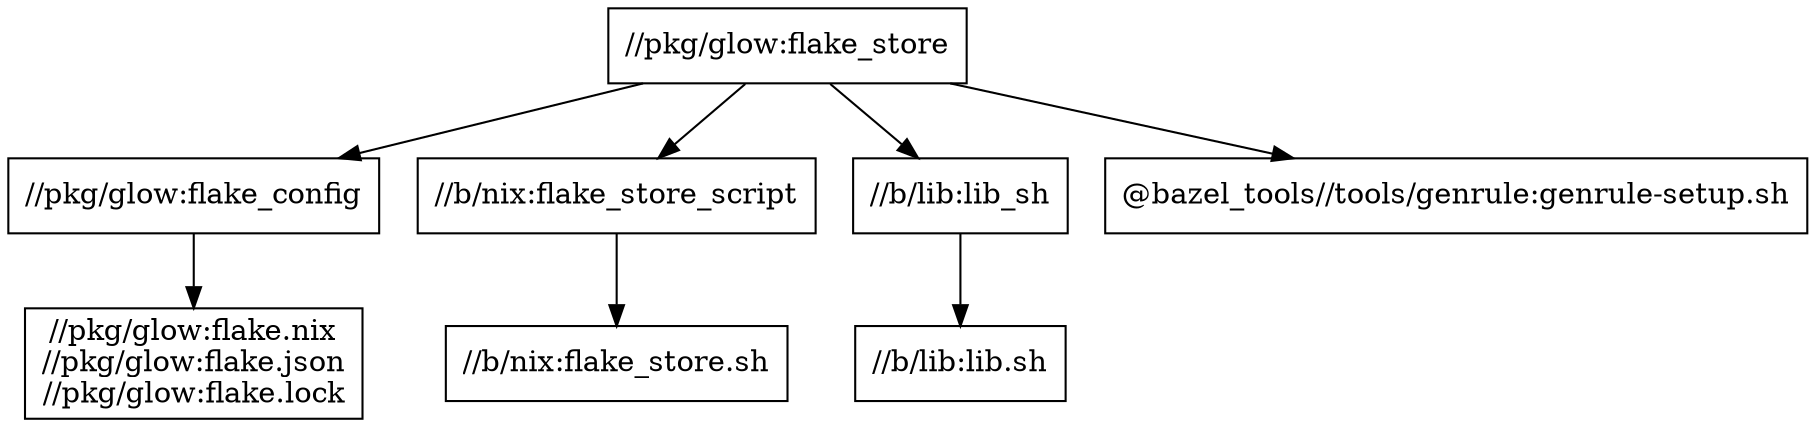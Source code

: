 digraph mygraph {
  node [shape=box];
  "//pkg/glow:flake_store"
  "//pkg/glow:flake_store" -> "//pkg/glow:flake_config"
  "//pkg/glow:flake_store" -> "//b/nix:flake_store_script"
  "//pkg/glow:flake_store" -> "//b/lib:lib_sh"
  "//pkg/glow:flake_store" -> "@bazel_tools//tools/genrule:genrule-setup.sh"
  "@bazel_tools//tools/genrule:genrule-setup.sh"
  "//b/nix:flake_store_script"
  "//b/nix:flake_store_script" -> "//b/nix:flake_store.sh"
  "//b/nix:flake_store.sh"
  "//pkg/glow:flake_config"
  "//pkg/glow:flake_config" -> "//pkg/glow:flake.nix\n//pkg/glow:flake.json\n//pkg/glow:flake.lock"
  "//pkg/glow:flake.nix\n//pkg/glow:flake.json\n//pkg/glow:flake.lock"
  "//b/lib:lib_sh"
  "//b/lib:lib_sh" -> "//b/lib:lib.sh"
  "//b/lib:lib.sh"
}
